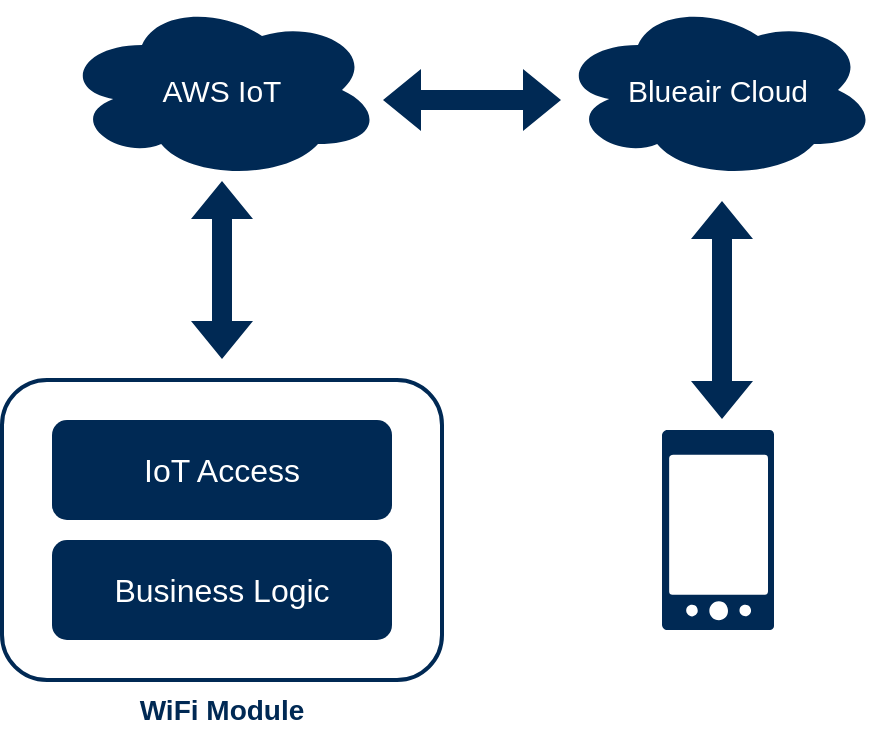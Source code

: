 <mxfile version="24.8.4">
  <diagram name="第 1 页" id="FveKFxS8xN589emaOXkU">
    <mxGraphModel dx="1434" dy="746" grid="1" gridSize="10" guides="1" tooltips="1" connect="1" arrows="1" fold="1" page="1" pageScale="1" pageWidth="827" pageHeight="1169" math="0" shadow="0">
      <root>
        <mxCell id="0" />
        <mxCell id="1" parent="0" />
        <mxCell id="RBkjEKFv9Ist0dfP0Nhb-1" value="" style="rounded=1;whiteSpace=wrap;html=1;strokeColor=#002954;strokeWidth=2;" vertex="1" parent="1">
          <mxGeometry x="150" y="300" width="220" height="150" as="geometry" />
        </mxCell>
        <mxCell id="RBkjEKFv9Ist0dfP0Nhb-2" value="&lt;font style=&quot;font-size: 16px;&quot;&gt;IoT Access&lt;/font&gt;" style="rounded=1;whiteSpace=wrap;html=1;fillColor=#002954;strokeColor=none;fontColor=#FFFFFF;" vertex="1" parent="1">
          <mxGeometry x="175" y="320" width="170" height="50" as="geometry" />
        </mxCell>
        <mxCell id="RBkjEKFv9Ist0dfP0Nhb-3" value="&lt;font style=&quot;font-size: 16px;&quot;&gt;Business Logic&lt;/font&gt;" style="rounded=1;whiteSpace=wrap;html=1;fillColor=#002954;strokeColor=none;fontColor=#FFFFFF;" vertex="1" parent="1">
          <mxGeometry x="175" y="380" width="170" height="50" as="geometry" />
        </mxCell>
        <mxCell id="RBkjEKFv9Ist0dfP0Nhb-4" value="&lt;font style=&quot;font-size: 14px;&quot; color=&quot;#002954&quot;&gt;WiFi Module&lt;/font&gt;" style="text;html=1;align=center;verticalAlign=middle;whiteSpace=wrap;rounded=0;fontStyle=1;fontSize=14;" vertex="1" parent="1">
          <mxGeometry x="215" y="450" width="90" height="30" as="geometry" />
        </mxCell>
        <mxCell id="RBkjEKFv9Ist0dfP0Nhb-5" value="&lt;font style=&quot;font-size: 15px;&quot; color=&quot;#ffffff&quot;&gt;AWS IoT&lt;/font&gt;" style="ellipse;shape=cloud;whiteSpace=wrap;html=1;strokeColor=none;fillColor=#002954;" vertex="1" parent="1">
          <mxGeometry x="180" y="110" width="160" height="90" as="geometry" />
        </mxCell>
        <mxCell id="RBkjEKFv9Ist0dfP0Nhb-6" value="" style="sketch=0;html=1;aspect=fixed;strokeColor=none;shadow=0;fillColor=#002954;verticalAlign=top;labelPosition=center;verticalLabelPosition=bottom;shape=mxgraph.gcp2.phone_android" vertex="1" parent="1">
          <mxGeometry x="480" y="325" width="56" height="100" as="geometry" />
        </mxCell>
        <mxCell id="RBkjEKFv9Ist0dfP0Nhb-9" value="" style="shape=flexArrow;endArrow=classic;startArrow=classic;html=1;rounded=0;strokeColor=none;fillColor=#002954;" edge="1" parent="1" target="RBkjEKFv9Ist0dfP0Nhb-5">
          <mxGeometry width="100" height="100" relative="1" as="geometry">
            <mxPoint x="260" y="290" as="sourcePoint" />
            <mxPoint x="340" y="210" as="targetPoint" />
          </mxGeometry>
        </mxCell>
        <mxCell id="RBkjEKFv9Ist0dfP0Nhb-10" value="" style="shape=flexArrow;endArrow=classic;startArrow=classic;html=1;rounded=0;strokeColor=none;fillColor=#002954;" edge="1" parent="1">
          <mxGeometry width="100" height="100" relative="1" as="geometry">
            <mxPoint x="510" y="320" as="sourcePoint" />
            <mxPoint x="510" y="210" as="targetPoint" />
          </mxGeometry>
        </mxCell>
        <mxCell id="RBkjEKFv9Ist0dfP0Nhb-12" value="&lt;font style=&quot;font-size: 15px;&quot; color=&quot;#ffffff&quot;&gt;Blueair Cloud&lt;/font&gt;" style="ellipse;shape=cloud;whiteSpace=wrap;html=1;strokeColor=none;fillColor=#002954;" vertex="1" parent="1">
          <mxGeometry x="428" y="110" width="160" height="90" as="geometry" />
        </mxCell>
        <mxCell id="RBkjEKFv9Ist0dfP0Nhb-13" value="" style="shape=flexArrow;endArrow=classic;startArrow=classic;html=1;rounded=0;strokeColor=none;fillColor=#002954;" edge="1" parent="1">
          <mxGeometry width="100" height="100" relative="1" as="geometry">
            <mxPoint x="430" y="160" as="sourcePoint" />
            <mxPoint x="340" y="160" as="targetPoint" />
          </mxGeometry>
        </mxCell>
      </root>
    </mxGraphModel>
  </diagram>
</mxfile>
